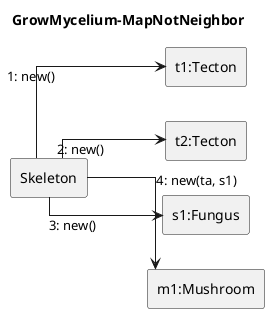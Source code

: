 @startuml
skinparam linetype ortho
left to right direction
title GrowMycelium-MapNotNeighbor

rectangle Skeleton

rectangle "t1:Tecton" as t1
rectangle "t2:Tecton" as t2
rectangle "s1:Fungus" as s1
rectangle "m1:Mushroom" as m1

Skeleton --> t1: 1: new()
Skeleton --> t2: 2: new()
Skeleton --> s1: 3: new()
Skeleton --> m1: 4: new(ta, s1)


@enduml